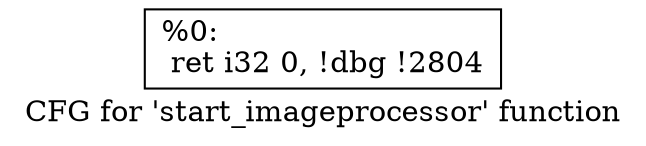 digraph "CFG for 'start_imageprocessor' function" {
	label="CFG for 'start_imageprocessor' function";

	Node0x55685253e5d0 [shape=record,label="{%0:\l  ret i32 0, !dbg !2804\l}"];
}
